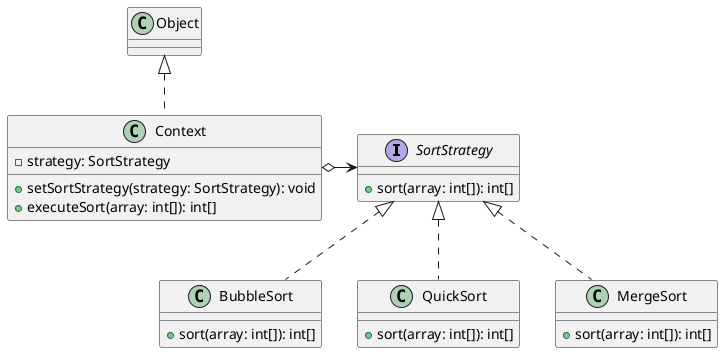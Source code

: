 @startuml sort_strategy_example

interface SortStrategy {
    +sort(array: int[]): int[]
}

class BubbleSort implements SortStrategy {
    +sort(array: int[]): int[]
}

class QuickSort implements SortStrategy {
    +sort(array: int[]): int[]
}

class MergeSort implements SortStrategy {
    +sort(array: int[]): int[]
}

class Context {
    -strategy: SortStrategy
    +setSortStrategy(strategy: SortStrategy): void
    +executeSort(array: int[]): int[]
}

Context o-right-> SortStrategy
Context .up.|> Object

@enduml